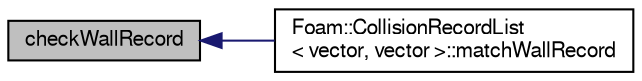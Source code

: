 digraph "checkWallRecord"
{
  bgcolor="transparent";
  edge [fontname="FreeSans",fontsize="10",labelfontname="FreeSans",labelfontsize="10"];
  node [fontname="FreeSans",fontsize="10",shape=record];
  rankdir="LR";
  Node37 [label="checkWallRecord",height=0.2,width=0.4,color="black", fillcolor="grey75", style="filled", fontcolor="black"];
  Node37 -> Node38 [dir="back",color="midnightblue",fontsize="10",style="solid",fontname="FreeSans"];
  Node38 [label="Foam::CollisionRecordList\l\< vector, vector \>::matchWallRecord",height=0.2,width=0.4,color="black",URL="$a23866.html#aa7ee56f8d46f9e7b9f22507efc3cda3f",tooltip="Enquires if the position of wall impact relative to the. "];
}
